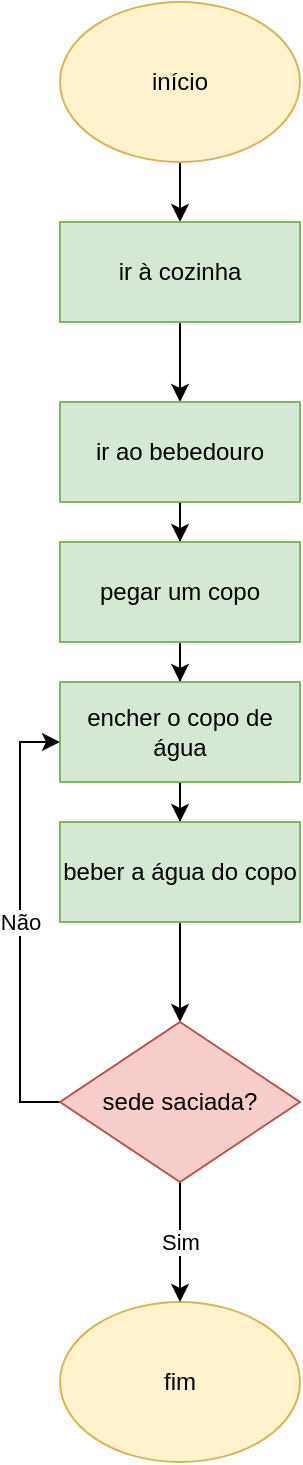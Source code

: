 <mxfile version="24.7.8">
  <diagram name="Page-1" id="x436nw2a3fQkttNt9fFi">
    <mxGraphModel dx="1390" dy="744" grid="1" gridSize="10" guides="1" tooltips="1" connect="1" arrows="1" fold="1" page="1" pageScale="1" pageWidth="850" pageHeight="1100" math="0" shadow="0">
      <root>
        <mxCell id="0" />
        <mxCell id="1" parent="0" />
        <mxCell id="jeCg72-pYYv0W8vjRzq4-6" style="edgeStyle=orthogonalEdgeStyle;rounded=0;orthogonalLoop=1;jettySize=auto;html=1;" edge="1" parent="1" source="jeCg72-pYYv0W8vjRzq4-4" target="jeCg72-pYYv0W8vjRzq4-5">
          <mxGeometry relative="1" as="geometry" />
        </mxCell>
        <mxCell id="jeCg72-pYYv0W8vjRzq4-4" value="início" style="ellipse;whiteSpace=wrap;html=1;fillColor=#fff2cc;strokeColor=#d6b656;" vertex="1" parent="1">
          <mxGeometry x="70" y="40" width="120" height="80" as="geometry" />
        </mxCell>
        <mxCell id="jeCg72-pYYv0W8vjRzq4-9" style="edgeStyle=orthogonalEdgeStyle;rounded=0;orthogonalLoop=1;jettySize=auto;html=1;" edge="1" parent="1" source="jeCg72-pYYv0W8vjRzq4-5" target="jeCg72-pYYv0W8vjRzq4-8">
          <mxGeometry relative="1" as="geometry" />
        </mxCell>
        <mxCell id="jeCg72-pYYv0W8vjRzq4-5" value="ir à cozinha" style="rounded=0;whiteSpace=wrap;html=1;fillColor=#d5e8d4;strokeColor=#82b366;" vertex="1" parent="1">
          <mxGeometry x="70" y="150" width="120" height="50" as="geometry" />
        </mxCell>
        <mxCell id="jeCg72-pYYv0W8vjRzq4-7" value="fim" style="ellipse;whiteSpace=wrap;html=1;fillColor=#fff2cc;strokeColor=#d6b656;" vertex="1" parent="1">
          <mxGeometry x="70" y="690" width="120" height="80" as="geometry" />
        </mxCell>
        <mxCell id="jeCg72-pYYv0W8vjRzq4-11" style="edgeStyle=orthogonalEdgeStyle;rounded=0;orthogonalLoop=1;jettySize=auto;html=1;" edge="1" parent="1" source="jeCg72-pYYv0W8vjRzq4-8" target="jeCg72-pYYv0W8vjRzq4-10">
          <mxGeometry relative="1" as="geometry" />
        </mxCell>
        <mxCell id="jeCg72-pYYv0W8vjRzq4-8" value="ir ao bebedouro" style="rounded=0;whiteSpace=wrap;html=1;fillColor=#d5e8d4;strokeColor=#82b366;" vertex="1" parent="1">
          <mxGeometry x="70" y="240" width="120" height="50" as="geometry" />
        </mxCell>
        <mxCell id="jeCg72-pYYv0W8vjRzq4-13" style="edgeStyle=orthogonalEdgeStyle;rounded=0;orthogonalLoop=1;jettySize=auto;html=1;" edge="1" parent="1" source="jeCg72-pYYv0W8vjRzq4-10" target="jeCg72-pYYv0W8vjRzq4-12">
          <mxGeometry relative="1" as="geometry" />
        </mxCell>
        <mxCell id="jeCg72-pYYv0W8vjRzq4-10" value="pegar um copo" style="rounded=0;whiteSpace=wrap;html=1;fillColor=#d5e8d4;strokeColor=#82b366;" vertex="1" parent="1">
          <mxGeometry x="70" y="310" width="120" height="50" as="geometry" />
        </mxCell>
        <mxCell id="jeCg72-pYYv0W8vjRzq4-16" style="edgeStyle=orthogonalEdgeStyle;rounded=0;orthogonalLoop=1;jettySize=auto;html=1;" edge="1" parent="1" source="jeCg72-pYYv0W8vjRzq4-12" target="jeCg72-pYYv0W8vjRzq4-15">
          <mxGeometry relative="1" as="geometry" />
        </mxCell>
        <mxCell id="jeCg72-pYYv0W8vjRzq4-12" value="encher o copo de água" style="rounded=0;whiteSpace=wrap;html=1;fillColor=#d5e8d4;strokeColor=#82b366;" vertex="1" parent="1">
          <mxGeometry x="70" y="380" width="120" height="50" as="geometry" />
        </mxCell>
        <mxCell id="jeCg72-pYYv0W8vjRzq4-21" value="" style="edgeStyle=orthogonalEdgeStyle;rounded=0;orthogonalLoop=1;jettySize=auto;html=1;" edge="1" parent="1" source="jeCg72-pYYv0W8vjRzq4-15" target="jeCg72-pYYv0W8vjRzq4-17">
          <mxGeometry relative="1" as="geometry" />
        </mxCell>
        <mxCell id="jeCg72-pYYv0W8vjRzq4-15" value="beber a água do copo" style="rounded=0;whiteSpace=wrap;html=1;fillColor=#d5e8d4;strokeColor=#82b366;" vertex="1" parent="1">
          <mxGeometry x="70" y="450" width="120" height="50" as="geometry" />
        </mxCell>
        <mxCell id="jeCg72-pYYv0W8vjRzq4-23" value="Não" style="edgeStyle=orthogonalEdgeStyle;rounded=0;orthogonalLoop=1;jettySize=auto;html=1;entryX=0;entryY=0.5;entryDx=0;entryDy=0;exitX=0;exitY=0.5;exitDx=0;exitDy=0;" edge="1" parent="1" source="jeCg72-pYYv0W8vjRzq4-17">
          <mxGeometry relative="1" as="geometry">
            <mxPoint x="70" y="410" as="targetPoint" />
            <mxPoint x="70" y="525" as="sourcePoint" />
            <Array as="points">
              <mxPoint x="50" y="590" />
              <mxPoint x="50" y="410" />
            </Array>
          </mxGeometry>
        </mxCell>
        <mxCell id="jeCg72-pYYv0W8vjRzq4-24" value="Sim" style="edgeStyle=orthogonalEdgeStyle;rounded=0;orthogonalLoop=1;jettySize=auto;html=1;" edge="1" parent="1" source="jeCg72-pYYv0W8vjRzq4-17" target="jeCg72-pYYv0W8vjRzq4-7">
          <mxGeometry relative="1" as="geometry" />
        </mxCell>
        <mxCell id="jeCg72-pYYv0W8vjRzq4-17" value="sede saciada?" style="rhombus;whiteSpace=wrap;html=1;fillColor=#f8cecc;strokeColor=#b85450;" vertex="1" parent="1">
          <mxGeometry x="70" y="550" width="120" height="80" as="geometry" />
        </mxCell>
      </root>
    </mxGraphModel>
  </diagram>
</mxfile>
